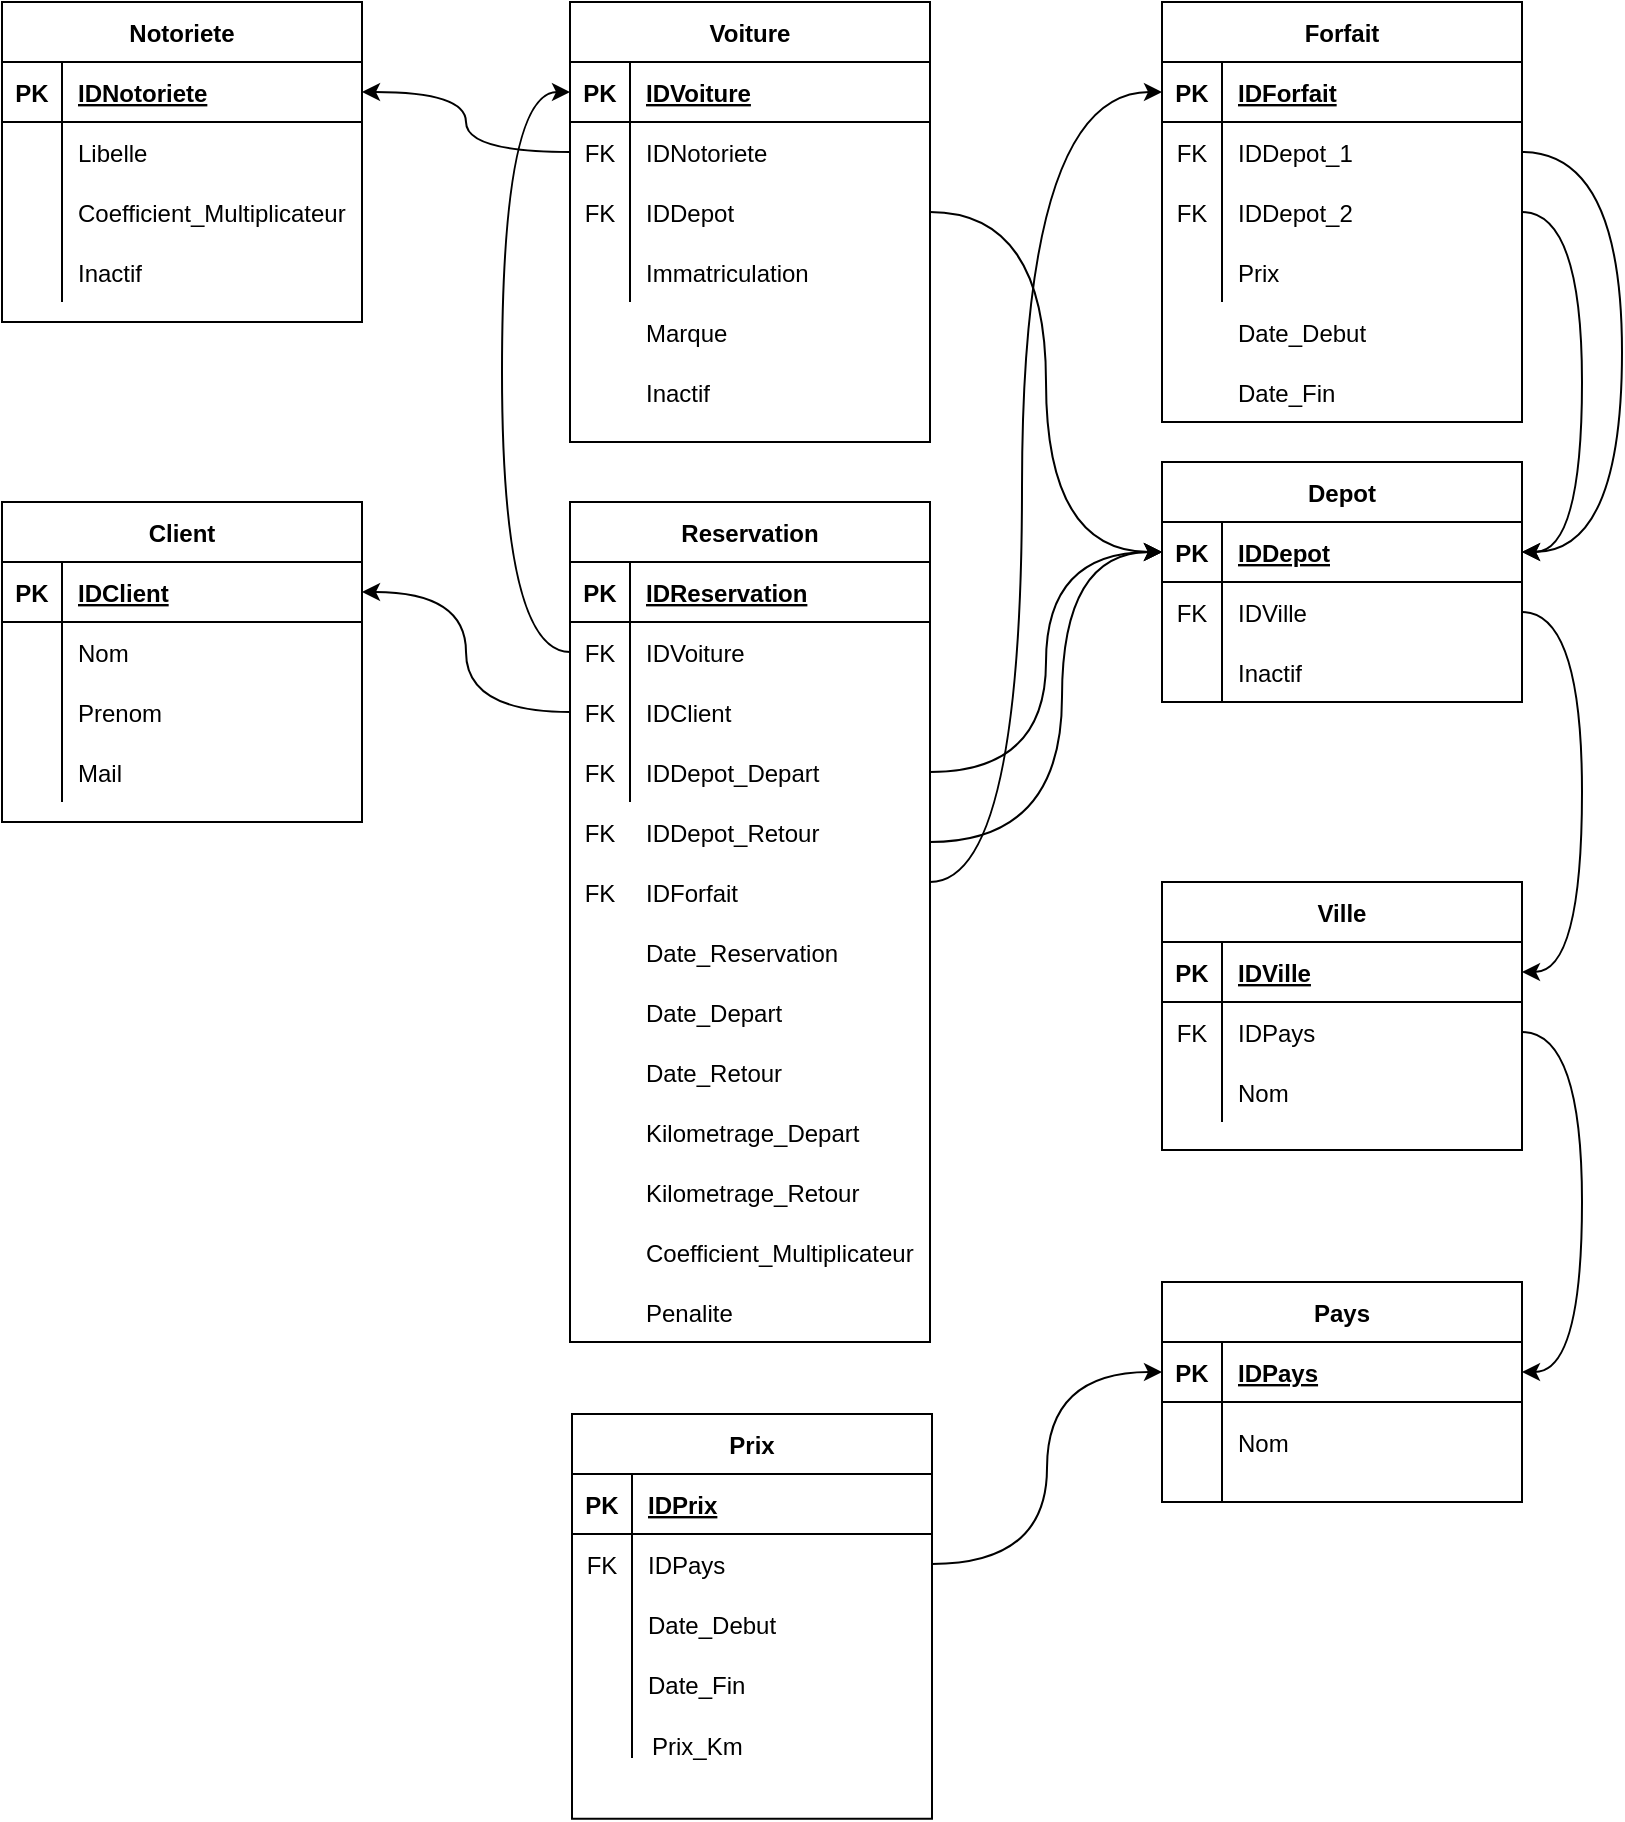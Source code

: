 <mxfile version="14.4.3" type="device"><diagram id="C5RBs43oDa-KdzZeNtuy" name="Page-1"><mxGraphModel dx="954" dy="632" grid="0" gridSize="10" guides="0" tooltips="1" connect="1" arrows="1" fold="1" page="0" pageScale="1" pageWidth="827" pageHeight="1169" math="0" shadow="0"><root><mxCell id="WIyWlLk6GJQsqaUBKTNV-0"/><mxCell id="WIyWlLk6GJQsqaUBKTNV-1" parent="WIyWlLk6GJQsqaUBKTNV-0"/><mxCell id="25j7dW6aB9yD6KSEA7t9-0" value="Coefficient_Multiplicateur" style="shape=partialRectangle;connectable=0;fillColor=none;top=0;left=0;bottom=0;right=0;align=left;spacingLeft=6;overflow=hidden;" parent="WIyWlLk6GJQsqaUBKTNV-1" vertex="1"><mxGeometry x="354" y="690" width="150" height="30" as="geometry"/></mxCell><mxCell id="fyf5GPhrcQFRawaEFToc-0" value="Notoriete" style="shape=table;startSize=30;container=1;collapsible=1;childLayout=tableLayout;fixedRows=1;rowLines=0;fontStyle=1;align=center;resizeLast=1;" parent="WIyWlLk6GJQsqaUBKTNV-1" vertex="1"><mxGeometry x="40" y="80" width="180" height="160" as="geometry"/></mxCell><mxCell id="fyf5GPhrcQFRawaEFToc-1" value="" style="shape=partialRectangle;collapsible=0;dropTarget=0;pointerEvents=0;fillColor=none;top=0;left=0;bottom=1;right=0;points=[[0,0.5],[1,0.5]];portConstraint=eastwest;" parent="fyf5GPhrcQFRawaEFToc-0" vertex="1"><mxGeometry y="30" width="180" height="30" as="geometry"/></mxCell><mxCell id="fyf5GPhrcQFRawaEFToc-2" value="PK" style="shape=partialRectangle;connectable=0;fillColor=none;top=0;left=0;bottom=0;right=0;fontStyle=1;overflow=hidden;" parent="fyf5GPhrcQFRawaEFToc-1" vertex="1"><mxGeometry width="30" height="30" as="geometry"/></mxCell><mxCell id="fyf5GPhrcQFRawaEFToc-3" value="IDNotoriete" style="shape=partialRectangle;connectable=0;fillColor=none;top=0;left=0;bottom=0;right=0;align=left;spacingLeft=6;fontStyle=5;overflow=hidden;" parent="fyf5GPhrcQFRawaEFToc-1" vertex="1"><mxGeometry x="30" width="150" height="30" as="geometry"/></mxCell><mxCell id="fyf5GPhrcQFRawaEFToc-4" value="" style="shape=partialRectangle;collapsible=0;dropTarget=0;pointerEvents=0;fillColor=none;top=0;left=0;bottom=0;right=0;points=[[0,0.5],[1,0.5]];portConstraint=eastwest;" parent="fyf5GPhrcQFRawaEFToc-0" vertex="1"><mxGeometry y="60" width="180" height="30" as="geometry"/></mxCell><mxCell id="fyf5GPhrcQFRawaEFToc-5" value="" style="shape=partialRectangle;connectable=0;fillColor=none;top=0;left=0;bottom=0;right=0;editable=1;overflow=hidden;" parent="fyf5GPhrcQFRawaEFToc-4" vertex="1"><mxGeometry width="30" height="30" as="geometry"/></mxCell><mxCell id="fyf5GPhrcQFRawaEFToc-6" value="Libelle" style="shape=partialRectangle;connectable=0;fillColor=none;top=0;left=0;bottom=0;right=0;align=left;spacingLeft=6;overflow=hidden;" parent="fyf5GPhrcQFRawaEFToc-4" vertex="1"><mxGeometry x="30" width="150" height="30" as="geometry"/></mxCell><mxCell id="fyf5GPhrcQFRawaEFToc-7" value="" style="shape=partialRectangle;collapsible=0;dropTarget=0;pointerEvents=0;fillColor=none;top=0;left=0;bottom=0;right=0;points=[[0,0.5],[1,0.5]];portConstraint=eastwest;" parent="fyf5GPhrcQFRawaEFToc-0" vertex="1"><mxGeometry y="90" width="180" height="30" as="geometry"/></mxCell><mxCell id="fyf5GPhrcQFRawaEFToc-8" value="" style="shape=partialRectangle;connectable=0;fillColor=none;top=0;left=0;bottom=0;right=0;editable=1;overflow=hidden;" parent="fyf5GPhrcQFRawaEFToc-7" vertex="1"><mxGeometry width="30" height="30" as="geometry"/></mxCell><mxCell id="fyf5GPhrcQFRawaEFToc-9" value="Coefficient_Multiplicateur" style="shape=partialRectangle;connectable=0;fillColor=none;top=0;left=0;bottom=0;right=0;align=left;spacingLeft=6;overflow=hidden;" parent="fyf5GPhrcQFRawaEFToc-7" vertex="1"><mxGeometry x="30" width="150" height="30" as="geometry"/></mxCell><mxCell id="fyf5GPhrcQFRawaEFToc-10" value="" style="shape=partialRectangle;collapsible=0;dropTarget=0;pointerEvents=0;fillColor=none;top=0;left=0;bottom=0;right=0;points=[[0,0.5],[1,0.5]];portConstraint=eastwest;" parent="fyf5GPhrcQFRawaEFToc-0" vertex="1"><mxGeometry y="120" width="180" height="30" as="geometry"/></mxCell><mxCell id="fyf5GPhrcQFRawaEFToc-11" value="" style="shape=partialRectangle;connectable=0;fillColor=none;top=0;left=0;bottom=0;right=0;editable=1;overflow=hidden;" parent="fyf5GPhrcQFRawaEFToc-10" vertex="1"><mxGeometry width="30" height="30" as="geometry"/></mxCell><mxCell id="fyf5GPhrcQFRawaEFToc-12" value="Inactif" style="shape=partialRectangle;connectable=0;fillColor=none;top=0;left=0;bottom=0;right=0;align=left;spacingLeft=6;overflow=hidden;" parent="fyf5GPhrcQFRawaEFToc-10" vertex="1"><mxGeometry x="30" width="150" height="30" as="geometry"/></mxCell><mxCell id="fyf5GPhrcQFRawaEFToc-13" value="Voiture" style="shape=table;startSize=30;container=1;collapsible=1;childLayout=tableLayout;fixedRows=1;rowLines=0;fontStyle=1;align=center;resizeLast=1;" parent="WIyWlLk6GJQsqaUBKTNV-1" vertex="1"><mxGeometry x="324" y="80" width="180" height="220" as="geometry"/></mxCell><mxCell id="fyf5GPhrcQFRawaEFToc-14" value="" style="shape=partialRectangle;collapsible=0;dropTarget=0;pointerEvents=0;fillColor=none;top=0;left=0;bottom=1;right=0;points=[[0,0.5],[1,0.5]];portConstraint=eastwest;" parent="fyf5GPhrcQFRawaEFToc-13" vertex="1"><mxGeometry y="30" width="180" height="30" as="geometry"/></mxCell><mxCell id="fyf5GPhrcQFRawaEFToc-15" value="PK" style="shape=partialRectangle;connectable=0;fillColor=none;top=0;left=0;bottom=0;right=0;fontStyle=1;overflow=hidden;" parent="fyf5GPhrcQFRawaEFToc-14" vertex="1"><mxGeometry width="30" height="30" as="geometry"/></mxCell><mxCell id="fyf5GPhrcQFRawaEFToc-16" value="IDVoiture" style="shape=partialRectangle;connectable=0;fillColor=none;top=0;left=0;bottom=0;right=0;align=left;spacingLeft=6;fontStyle=5;overflow=hidden;" parent="fyf5GPhrcQFRawaEFToc-14" vertex="1"><mxGeometry x="30" width="150" height="30" as="geometry"/></mxCell><mxCell id="fyf5GPhrcQFRawaEFToc-17" value="" style="shape=partialRectangle;collapsible=0;dropTarget=0;pointerEvents=0;fillColor=none;top=0;left=0;bottom=0;right=0;points=[[0,0.5],[1,0.5]];portConstraint=eastwest;" parent="fyf5GPhrcQFRawaEFToc-13" vertex="1"><mxGeometry y="60" width="180" height="30" as="geometry"/></mxCell><mxCell id="fyf5GPhrcQFRawaEFToc-18" value="FK" style="shape=partialRectangle;connectable=0;fillColor=none;top=0;left=0;bottom=0;right=0;editable=1;overflow=hidden;" parent="fyf5GPhrcQFRawaEFToc-17" vertex="1"><mxGeometry width="30" height="30" as="geometry"/></mxCell><mxCell id="fyf5GPhrcQFRawaEFToc-19" value="IDNotoriete" style="shape=partialRectangle;connectable=0;fillColor=none;top=0;left=0;bottom=0;right=0;align=left;spacingLeft=6;overflow=hidden;" parent="fyf5GPhrcQFRawaEFToc-17" vertex="1"><mxGeometry x="30" width="150" height="30" as="geometry"/></mxCell><mxCell id="fyf5GPhrcQFRawaEFToc-20" value="" style="shape=partialRectangle;collapsible=0;dropTarget=0;pointerEvents=0;fillColor=none;top=0;left=0;bottom=0;right=0;points=[[0,0.5],[1,0.5]];portConstraint=eastwest;" parent="fyf5GPhrcQFRawaEFToc-13" vertex="1"><mxGeometry y="90" width="180" height="30" as="geometry"/></mxCell><mxCell id="fyf5GPhrcQFRawaEFToc-21" value="FK" style="shape=partialRectangle;connectable=0;fillColor=none;top=0;left=0;bottom=0;right=0;editable=1;overflow=hidden;" parent="fyf5GPhrcQFRawaEFToc-20" vertex="1"><mxGeometry width="30" height="30" as="geometry"/></mxCell><mxCell id="fyf5GPhrcQFRawaEFToc-22" value="IDDepot" style="shape=partialRectangle;connectable=0;fillColor=none;top=0;left=0;bottom=0;right=0;align=left;spacingLeft=6;overflow=hidden;" parent="fyf5GPhrcQFRawaEFToc-20" vertex="1"><mxGeometry x="30" width="150" height="30" as="geometry"/></mxCell><mxCell id="fyf5GPhrcQFRawaEFToc-23" value="" style="shape=partialRectangle;collapsible=0;dropTarget=0;pointerEvents=0;fillColor=none;top=0;left=0;bottom=0;right=0;points=[[0,0.5],[1,0.5]];portConstraint=eastwest;" parent="fyf5GPhrcQFRawaEFToc-13" vertex="1"><mxGeometry y="120" width="180" height="30" as="geometry"/></mxCell><mxCell id="fyf5GPhrcQFRawaEFToc-24" value="" style="shape=partialRectangle;connectable=0;fillColor=none;top=0;left=0;bottom=0;right=0;editable=1;overflow=hidden;" parent="fyf5GPhrcQFRawaEFToc-23" vertex="1"><mxGeometry width="30" height="30" as="geometry"/></mxCell><mxCell id="fyf5GPhrcQFRawaEFToc-25" value="Immatriculation" style="shape=partialRectangle;connectable=0;fillColor=none;top=0;left=0;bottom=0;right=0;align=left;spacingLeft=6;overflow=hidden;" parent="fyf5GPhrcQFRawaEFToc-23" vertex="1"><mxGeometry x="30" width="150" height="30" as="geometry"/></mxCell><mxCell id="fyf5GPhrcQFRawaEFToc-26" style="edgeStyle=orthogonalEdgeStyle;rounded=0;orthogonalLoop=1;jettySize=auto;html=1;exitX=0;exitY=0.5;exitDx=0;exitDy=0;entryX=1;entryY=0.5;entryDx=0;entryDy=0;curved=1;" parent="WIyWlLk6GJQsqaUBKTNV-1" source="fyf5GPhrcQFRawaEFToc-17" target="fyf5GPhrcQFRawaEFToc-1" edge="1"><mxGeometry relative="1" as="geometry"/></mxCell><mxCell id="fyf5GPhrcQFRawaEFToc-27" value="Client" style="shape=table;startSize=30;container=1;collapsible=1;childLayout=tableLayout;fixedRows=1;rowLines=0;fontStyle=1;align=center;resizeLast=1;" parent="WIyWlLk6GJQsqaUBKTNV-1" vertex="1"><mxGeometry x="40" y="330" width="180" height="160" as="geometry"/></mxCell><mxCell id="fyf5GPhrcQFRawaEFToc-28" value="" style="shape=partialRectangle;collapsible=0;dropTarget=0;pointerEvents=0;fillColor=none;top=0;left=0;bottom=1;right=0;points=[[0,0.5],[1,0.5]];portConstraint=eastwest;" parent="fyf5GPhrcQFRawaEFToc-27" vertex="1"><mxGeometry y="30" width="180" height="30" as="geometry"/></mxCell><mxCell id="fyf5GPhrcQFRawaEFToc-29" value="PK" style="shape=partialRectangle;connectable=0;fillColor=none;top=0;left=0;bottom=0;right=0;fontStyle=1;overflow=hidden;" parent="fyf5GPhrcQFRawaEFToc-28" vertex="1"><mxGeometry width="30" height="30" as="geometry"/></mxCell><mxCell id="fyf5GPhrcQFRawaEFToc-30" value="IDClient" style="shape=partialRectangle;connectable=0;fillColor=none;top=0;left=0;bottom=0;right=0;align=left;spacingLeft=6;fontStyle=5;overflow=hidden;" parent="fyf5GPhrcQFRawaEFToc-28" vertex="1"><mxGeometry x="30" width="150" height="30" as="geometry"/></mxCell><mxCell id="fyf5GPhrcQFRawaEFToc-31" value="" style="shape=partialRectangle;collapsible=0;dropTarget=0;pointerEvents=0;fillColor=none;top=0;left=0;bottom=0;right=0;points=[[0,0.5],[1,0.5]];portConstraint=eastwest;" parent="fyf5GPhrcQFRawaEFToc-27" vertex="1"><mxGeometry y="60" width="180" height="30" as="geometry"/></mxCell><mxCell id="fyf5GPhrcQFRawaEFToc-32" value="" style="shape=partialRectangle;connectable=0;fillColor=none;top=0;left=0;bottom=0;right=0;editable=1;overflow=hidden;" parent="fyf5GPhrcQFRawaEFToc-31" vertex="1"><mxGeometry width="30" height="30" as="geometry"/></mxCell><mxCell id="fyf5GPhrcQFRawaEFToc-33" value="Nom" style="shape=partialRectangle;connectable=0;fillColor=none;top=0;left=0;bottom=0;right=0;align=left;spacingLeft=6;overflow=hidden;" parent="fyf5GPhrcQFRawaEFToc-31" vertex="1"><mxGeometry x="30" width="150" height="30" as="geometry"/></mxCell><mxCell id="fyf5GPhrcQFRawaEFToc-34" value="" style="shape=partialRectangle;collapsible=0;dropTarget=0;pointerEvents=0;fillColor=none;top=0;left=0;bottom=0;right=0;points=[[0,0.5],[1,0.5]];portConstraint=eastwest;" parent="fyf5GPhrcQFRawaEFToc-27" vertex="1"><mxGeometry y="90" width="180" height="30" as="geometry"/></mxCell><mxCell id="fyf5GPhrcQFRawaEFToc-35" value="" style="shape=partialRectangle;connectable=0;fillColor=none;top=0;left=0;bottom=0;right=0;editable=1;overflow=hidden;" parent="fyf5GPhrcQFRawaEFToc-34" vertex="1"><mxGeometry width="30" height="30" as="geometry"/></mxCell><mxCell id="fyf5GPhrcQFRawaEFToc-36" value="Prenom" style="shape=partialRectangle;connectable=0;fillColor=none;top=0;left=0;bottom=0;right=0;align=left;spacingLeft=6;overflow=hidden;" parent="fyf5GPhrcQFRawaEFToc-34" vertex="1"><mxGeometry x="30" width="150" height="30" as="geometry"/></mxCell><mxCell id="fyf5GPhrcQFRawaEFToc-37" value="" style="shape=partialRectangle;collapsible=0;dropTarget=0;pointerEvents=0;fillColor=none;top=0;left=0;bottom=0;right=0;points=[[0,0.5],[1,0.5]];portConstraint=eastwest;" parent="fyf5GPhrcQFRawaEFToc-27" vertex="1"><mxGeometry y="120" width="180" height="30" as="geometry"/></mxCell><mxCell id="fyf5GPhrcQFRawaEFToc-38" value="" style="shape=partialRectangle;connectable=0;fillColor=none;top=0;left=0;bottom=0;right=0;editable=1;overflow=hidden;" parent="fyf5GPhrcQFRawaEFToc-37" vertex="1"><mxGeometry width="30" height="30" as="geometry"/></mxCell><mxCell id="fyf5GPhrcQFRawaEFToc-39" value="Mail" style="shape=partialRectangle;connectable=0;fillColor=none;top=0;left=0;bottom=0;right=0;align=left;spacingLeft=6;overflow=hidden;" parent="fyf5GPhrcQFRawaEFToc-37" vertex="1"><mxGeometry x="30" width="150" height="30" as="geometry"/></mxCell><mxCell id="fyf5GPhrcQFRawaEFToc-40" value="Reservation" style="shape=table;startSize=30;container=1;collapsible=1;childLayout=tableLayout;fixedRows=1;rowLines=0;fontStyle=1;align=center;resizeLast=1;" parent="WIyWlLk6GJQsqaUBKTNV-1" vertex="1"><mxGeometry x="324" y="330" width="180" height="420" as="geometry"/></mxCell><mxCell id="fyf5GPhrcQFRawaEFToc-41" value="" style="shape=partialRectangle;collapsible=0;dropTarget=0;pointerEvents=0;fillColor=none;top=0;left=0;bottom=1;right=0;points=[[0,0.5],[1,0.5]];portConstraint=eastwest;" parent="fyf5GPhrcQFRawaEFToc-40" vertex="1"><mxGeometry y="30" width="180" height="30" as="geometry"/></mxCell><mxCell id="fyf5GPhrcQFRawaEFToc-42" value="PK" style="shape=partialRectangle;connectable=0;fillColor=none;top=0;left=0;bottom=0;right=0;fontStyle=1;overflow=hidden;" parent="fyf5GPhrcQFRawaEFToc-41" vertex="1"><mxGeometry width="30" height="30" as="geometry"/></mxCell><mxCell id="fyf5GPhrcQFRawaEFToc-43" value="IDReservation" style="shape=partialRectangle;connectable=0;fillColor=none;top=0;left=0;bottom=0;right=0;align=left;spacingLeft=6;fontStyle=5;overflow=hidden;" parent="fyf5GPhrcQFRawaEFToc-41" vertex="1"><mxGeometry x="30" width="150" height="30" as="geometry"/></mxCell><mxCell id="fyf5GPhrcQFRawaEFToc-44" value="" style="shape=partialRectangle;collapsible=0;dropTarget=0;pointerEvents=0;fillColor=none;top=0;left=0;bottom=0;right=0;points=[[0,0.5],[1,0.5]];portConstraint=eastwest;" parent="fyf5GPhrcQFRawaEFToc-40" vertex="1"><mxGeometry y="60" width="180" height="30" as="geometry"/></mxCell><mxCell id="fyf5GPhrcQFRawaEFToc-45" value="FK" style="shape=partialRectangle;connectable=0;fillColor=none;top=0;left=0;bottom=0;right=0;editable=1;overflow=hidden;" parent="fyf5GPhrcQFRawaEFToc-44" vertex="1"><mxGeometry width="30" height="30" as="geometry"/></mxCell><mxCell id="fyf5GPhrcQFRawaEFToc-46" value="IDVoiture" style="shape=partialRectangle;connectable=0;fillColor=none;top=0;left=0;bottom=0;right=0;align=left;spacingLeft=6;overflow=hidden;" parent="fyf5GPhrcQFRawaEFToc-44" vertex="1"><mxGeometry x="30" width="150" height="30" as="geometry"/></mxCell><mxCell id="fyf5GPhrcQFRawaEFToc-47" value="" style="shape=partialRectangle;collapsible=0;dropTarget=0;pointerEvents=0;fillColor=none;top=0;left=0;bottom=0;right=0;points=[[0,0.5],[1,0.5]];portConstraint=eastwest;" parent="fyf5GPhrcQFRawaEFToc-40" vertex="1"><mxGeometry y="90" width="180" height="30" as="geometry"/></mxCell><mxCell id="fyf5GPhrcQFRawaEFToc-48" value="FK" style="shape=partialRectangle;connectable=0;fillColor=none;top=0;left=0;bottom=0;right=0;editable=1;overflow=hidden;" parent="fyf5GPhrcQFRawaEFToc-47" vertex="1"><mxGeometry width="30" height="30" as="geometry"/></mxCell><mxCell id="fyf5GPhrcQFRawaEFToc-49" value="IDClient" style="shape=partialRectangle;connectable=0;fillColor=none;top=0;left=0;bottom=0;right=0;align=left;spacingLeft=6;overflow=hidden;" parent="fyf5GPhrcQFRawaEFToc-47" vertex="1"><mxGeometry x="30" width="150" height="30" as="geometry"/></mxCell><mxCell id="fyf5GPhrcQFRawaEFToc-50" value="" style="shape=partialRectangle;collapsible=0;dropTarget=0;pointerEvents=0;fillColor=none;top=0;left=0;bottom=0;right=0;points=[[0,0.5],[1,0.5]];portConstraint=eastwest;" parent="fyf5GPhrcQFRawaEFToc-40" vertex="1"><mxGeometry y="120" width="180" height="30" as="geometry"/></mxCell><mxCell id="fyf5GPhrcQFRawaEFToc-51" value="FK" style="shape=partialRectangle;connectable=0;fillColor=none;top=0;left=0;bottom=0;right=0;editable=1;overflow=hidden;" parent="fyf5GPhrcQFRawaEFToc-50" vertex="1"><mxGeometry width="30" height="30" as="geometry"/></mxCell><mxCell id="fyf5GPhrcQFRawaEFToc-52" value="IDDepot_Depart" style="shape=partialRectangle;connectable=0;fillColor=none;top=0;left=0;bottom=0;right=0;align=left;spacingLeft=6;overflow=hidden;" parent="fyf5GPhrcQFRawaEFToc-50" vertex="1"><mxGeometry x="30" width="150" height="30" as="geometry"/></mxCell><mxCell id="fyf5GPhrcQFRawaEFToc-54" value="Depot" style="shape=table;startSize=30;container=1;collapsible=1;childLayout=tableLayout;fixedRows=1;rowLines=0;fontStyle=1;align=center;resizeLast=1;" parent="WIyWlLk6GJQsqaUBKTNV-1" vertex="1"><mxGeometry x="620" y="310" width="180" height="120" as="geometry"/></mxCell><mxCell id="fyf5GPhrcQFRawaEFToc-55" value="" style="shape=partialRectangle;collapsible=0;dropTarget=0;pointerEvents=0;fillColor=none;top=0;left=0;bottom=1;right=0;points=[[0,0.5],[1,0.5]];portConstraint=eastwest;" parent="fyf5GPhrcQFRawaEFToc-54" vertex="1"><mxGeometry y="30" width="180" height="30" as="geometry"/></mxCell><mxCell id="fyf5GPhrcQFRawaEFToc-56" value="PK" style="shape=partialRectangle;connectable=0;fillColor=none;top=0;left=0;bottom=0;right=0;fontStyle=1;overflow=hidden;" parent="fyf5GPhrcQFRawaEFToc-55" vertex="1"><mxGeometry width="30" height="30" as="geometry"/></mxCell><mxCell id="fyf5GPhrcQFRawaEFToc-57" value="IDDepot" style="shape=partialRectangle;connectable=0;fillColor=none;top=0;left=0;bottom=0;right=0;align=left;spacingLeft=6;fontStyle=5;overflow=hidden;" parent="fyf5GPhrcQFRawaEFToc-55" vertex="1"><mxGeometry x="30" width="150" height="30" as="geometry"/></mxCell><mxCell id="fyf5GPhrcQFRawaEFToc-58" value="" style="shape=partialRectangle;collapsible=0;dropTarget=0;pointerEvents=0;fillColor=none;top=0;left=0;bottom=0;right=0;points=[[0,0.5],[1,0.5]];portConstraint=eastwest;" parent="fyf5GPhrcQFRawaEFToc-54" vertex="1"><mxGeometry y="60" width="180" height="30" as="geometry"/></mxCell><mxCell id="fyf5GPhrcQFRawaEFToc-59" value="FK" style="shape=partialRectangle;connectable=0;fillColor=none;top=0;left=0;bottom=0;right=0;editable=1;overflow=hidden;" parent="fyf5GPhrcQFRawaEFToc-58" vertex="1"><mxGeometry width="30" height="30" as="geometry"/></mxCell><mxCell id="fyf5GPhrcQFRawaEFToc-60" value="IDVille" style="shape=partialRectangle;connectable=0;fillColor=none;top=0;left=0;bottom=0;right=0;align=left;spacingLeft=6;overflow=hidden;" parent="fyf5GPhrcQFRawaEFToc-58" vertex="1"><mxGeometry x="30" width="150" height="30" as="geometry"/></mxCell><mxCell id="fyf5GPhrcQFRawaEFToc-61" value="" style="shape=partialRectangle;collapsible=0;dropTarget=0;pointerEvents=0;fillColor=none;top=0;left=0;bottom=0;right=0;points=[[0,0.5],[1,0.5]];portConstraint=eastwest;" parent="fyf5GPhrcQFRawaEFToc-54" vertex="1"><mxGeometry y="90" width="180" height="30" as="geometry"/></mxCell><mxCell id="fyf5GPhrcQFRawaEFToc-62" value="" style="shape=partialRectangle;connectable=0;fillColor=none;top=0;left=0;bottom=0;right=0;editable=1;overflow=hidden;" parent="fyf5GPhrcQFRawaEFToc-61" vertex="1"><mxGeometry width="30" height="30" as="geometry"/></mxCell><mxCell id="fyf5GPhrcQFRawaEFToc-63" value="Inactif" style="shape=partialRectangle;connectable=0;fillColor=none;top=0;left=0;bottom=0;right=0;align=left;spacingLeft=6;overflow=hidden;" parent="fyf5GPhrcQFRawaEFToc-61" vertex="1"><mxGeometry x="30" width="150" height="30" as="geometry"/></mxCell><mxCell id="fyf5GPhrcQFRawaEFToc-68" style="edgeStyle=orthogonalEdgeStyle;curved=1;rounded=0;orthogonalLoop=1;jettySize=auto;html=1;exitX=0;exitY=0.5;exitDx=0;exitDy=0;entryX=1;entryY=0.5;entryDx=0;entryDy=0;" parent="WIyWlLk6GJQsqaUBKTNV-1" source="fyf5GPhrcQFRawaEFToc-47" target="fyf5GPhrcQFRawaEFToc-28" edge="1"><mxGeometry relative="1" as="geometry"/></mxCell><mxCell id="fyf5GPhrcQFRawaEFToc-69" value="IDDepot_Retour" style="shape=partialRectangle;connectable=0;fillColor=none;top=0;left=0;bottom=0;right=0;align=left;spacingLeft=6;overflow=hidden;" parent="WIyWlLk6GJQsqaUBKTNV-1" vertex="1"><mxGeometry x="354" y="480" width="150" height="30" as="geometry"/></mxCell><mxCell id="fyf5GPhrcQFRawaEFToc-70" value="IDForfait" style="shape=partialRectangle;connectable=0;top=0;left=0;bottom=0;right=0;align=left;spacingLeft=6;overflow=hidden;fillColor=none;" parent="WIyWlLk6GJQsqaUBKTNV-1" vertex="1"><mxGeometry x="354" y="510" width="150" height="30" as="geometry"/></mxCell><mxCell id="fyf5GPhrcQFRawaEFToc-71" value="Date_Reservation" style="shape=partialRectangle;connectable=0;fillColor=none;top=0;left=0;bottom=0;right=0;align=left;spacingLeft=6;overflow=hidden;" parent="WIyWlLk6GJQsqaUBKTNV-1" vertex="1"><mxGeometry x="354" y="540" width="150" height="30" as="geometry"/></mxCell><mxCell id="fyf5GPhrcQFRawaEFToc-72" value="FK" style="shape=partialRectangle;connectable=0;fillColor=none;top=0;left=0;bottom=0;right=0;editable=1;overflow=hidden;" parent="WIyWlLk6GJQsqaUBKTNV-1" vertex="1"><mxGeometry x="324" y="480" width="30" height="30" as="geometry"/></mxCell><mxCell id="fyf5GPhrcQFRawaEFToc-73" value="Ville" style="shape=table;startSize=30;container=1;collapsible=1;childLayout=tableLayout;fixedRows=1;rowLines=0;fontStyle=1;align=center;resizeLast=1;" parent="WIyWlLk6GJQsqaUBKTNV-1" vertex="1"><mxGeometry x="620" y="520" width="180" height="134" as="geometry"/></mxCell><mxCell id="fyf5GPhrcQFRawaEFToc-74" value="" style="shape=partialRectangle;collapsible=0;dropTarget=0;pointerEvents=0;fillColor=none;top=0;left=0;bottom=1;right=0;points=[[0,0.5],[1,0.5]];portConstraint=eastwest;" parent="fyf5GPhrcQFRawaEFToc-73" vertex="1"><mxGeometry y="30" width="180" height="30" as="geometry"/></mxCell><mxCell id="fyf5GPhrcQFRawaEFToc-75" value="PK" style="shape=partialRectangle;connectable=0;fillColor=none;top=0;left=0;bottom=0;right=0;fontStyle=1;overflow=hidden;" parent="fyf5GPhrcQFRawaEFToc-74" vertex="1"><mxGeometry width="30" height="30" as="geometry"/></mxCell><mxCell id="fyf5GPhrcQFRawaEFToc-76" value="IDVille" style="shape=partialRectangle;connectable=0;fillColor=none;top=0;left=0;bottom=0;right=0;align=left;spacingLeft=6;fontStyle=5;overflow=hidden;" parent="fyf5GPhrcQFRawaEFToc-74" vertex="1"><mxGeometry x="30" width="150" height="30" as="geometry"/></mxCell><mxCell id="fyf5GPhrcQFRawaEFToc-77" value="" style="shape=partialRectangle;collapsible=0;dropTarget=0;pointerEvents=0;fillColor=none;top=0;left=0;bottom=0;right=0;points=[[0,0.5],[1,0.5]];portConstraint=eastwest;" parent="fyf5GPhrcQFRawaEFToc-73" vertex="1"><mxGeometry y="60" width="180" height="30" as="geometry"/></mxCell><mxCell id="fyf5GPhrcQFRawaEFToc-78" value="FK" style="shape=partialRectangle;connectable=0;fillColor=none;top=0;left=0;bottom=0;right=0;editable=1;overflow=hidden;" parent="fyf5GPhrcQFRawaEFToc-77" vertex="1"><mxGeometry width="30" height="30" as="geometry"/></mxCell><mxCell id="fyf5GPhrcQFRawaEFToc-79" value="IDPays" style="shape=partialRectangle;connectable=0;fillColor=none;top=0;left=0;bottom=0;right=0;align=left;spacingLeft=6;overflow=hidden;" parent="fyf5GPhrcQFRawaEFToc-77" vertex="1"><mxGeometry x="30" width="150" height="30" as="geometry"/></mxCell><mxCell id="fyf5GPhrcQFRawaEFToc-80" value="" style="shape=partialRectangle;collapsible=0;dropTarget=0;pointerEvents=0;fillColor=none;top=0;left=0;bottom=0;right=0;points=[[0,0.5],[1,0.5]];portConstraint=eastwest;" parent="fyf5GPhrcQFRawaEFToc-73" vertex="1"><mxGeometry y="90" width="180" height="30" as="geometry"/></mxCell><mxCell id="fyf5GPhrcQFRawaEFToc-81" value="" style="shape=partialRectangle;connectable=0;fillColor=none;top=0;left=0;bottom=0;right=0;editable=1;overflow=hidden;" parent="fyf5GPhrcQFRawaEFToc-80" vertex="1"><mxGeometry width="30" height="30" as="geometry"/></mxCell><mxCell id="fyf5GPhrcQFRawaEFToc-82" value="" style="shape=partialRectangle;connectable=0;fillColor=none;top=0;left=0;bottom=0;right=0;align=left;spacingLeft=6;overflow=hidden;" parent="fyf5GPhrcQFRawaEFToc-80" vertex="1"><mxGeometry x="30" width="150" height="30" as="geometry"/></mxCell><mxCell id="fyf5GPhrcQFRawaEFToc-87" value="Pays" style="shape=table;startSize=30;container=1;collapsible=1;childLayout=tableLayout;fixedRows=1;rowLines=0;fontStyle=1;align=center;resizeLast=1;" parent="WIyWlLk6GJQsqaUBKTNV-1" vertex="1"><mxGeometry x="620" y="720" width="180" height="110" as="geometry"/></mxCell><mxCell id="fyf5GPhrcQFRawaEFToc-88" value="" style="shape=partialRectangle;collapsible=0;dropTarget=0;pointerEvents=0;fillColor=none;top=0;left=0;bottom=1;right=0;points=[[0,0.5],[1,0.5]];portConstraint=eastwest;" parent="fyf5GPhrcQFRawaEFToc-87" vertex="1"><mxGeometry y="30" width="180" height="30" as="geometry"/></mxCell><mxCell id="fyf5GPhrcQFRawaEFToc-89" value="PK" style="shape=partialRectangle;connectable=0;fillColor=none;top=0;left=0;bottom=0;right=0;fontStyle=1;overflow=hidden;" parent="fyf5GPhrcQFRawaEFToc-88" vertex="1"><mxGeometry width="30" height="30" as="geometry"/></mxCell><mxCell id="fyf5GPhrcQFRawaEFToc-90" value="IDPays" style="shape=partialRectangle;connectable=0;fillColor=none;top=0;left=0;bottom=0;right=0;align=left;spacingLeft=6;fontStyle=5;overflow=hidden;" parent="fyf5GPhrcQFRawaEFToc-88" vertex="1"><mxGeometry x="30" width="150" height="30" as="geometry"/></mxCell><mxCell id="fyf5GPhrcQFRawaEFToc-91" value="" style="shape=partialRectangle;collapsible=0;dropTarget=0;pointerEvents=0;fillColor=none;top=0;left=0;bottom=0;right=0;points=[[0,0.5],[1,0.5]];portConstraint=eastwest;" parent="fyf5GPhrcQFRawaEFToc-87" vertex="1"><mxGeometry y="60" width="180" height="30" as="geometry"/></mxCell><mxCell id="fyf5GPhrcQFRawaEFToc-92" value="" style="shape=partialRectangle;connectable=0;fillColor=none;top=0;left=0;bottom=0;right=0;editable=1;overflow=hidden;" parent="fyf5GPhrcQFRawaEFToc-91" vertex="1"><mxGeometry width="30" height="30" as="geometry"/></mxCell><mxCell id="fyf5GPhrcQFRawaEFToc-93" value="" style="shape=partialRectangle;connectable=0;fillColor=none;top=0;left=0;bottom=0;right=0;align=left;spacingLeft=6;overflow=hidden;" parent="fyf5GPhrcQFRawaEFToc-91" vertex="1"><mxGeometry x="30" width="150" height="30" as="geometry"/></mxCell><mxCell id="fyf5GPhrcQFRawaEFToc-94" value="" style="shape=partialRectangle;collapsible=0;dropTarget=0;pointerEvents=0;fillColor=none;top=0;left=0;bottom=0;right=0;points=[[0,0.5],[1,0.5]];portConstraint=eastwest;" parent="fyf5GPhrcQFRawaEFToc-87" vertex="1"><mxGeometry y="90" width="180" height="20" as="geometry"/></mxCell><mxCell id="fyf5GPhrcQFRawaEFToc-95" value="" style="shape=partialRectangle;connectable=0;fillColor=none;top=0;left=0;bottom=0;right=0;editable=1;overflow=hidden;" parent="fyf5GPhrcQFRawaEFToc-94" vertex="1"><mxGeometry width="30" height="20" as="geometry"/></mxCell><mxCell id="fyf5GPhrcQFRawaEFToc-96" value="" style="shape=partialRectangle;connectable=0;fillColor=none;top=0;left=0;bottom=0;right=0;align=left;spacingLeft=6;overflow=hidden;" parent="fyf5GPhrcQFRawaEFToc-94" vertex="1"><mxGeometry x="30" width="150" height="20" as="geometry"/></mxCell><mxCell id="fyf5GPhrcQFRawaEFToc-102" value="Prix" style="shape=table;startSize=30;container=1;collapsible=1;childLayout=tableLayout;fixedRows=1;rowLines=0;fontStyle=1;align=center;resizeLast=1;" parent="WIyWlLk6GJQsqaUBKTNV-1" vertex="1"><mxGeometry x="325" y="786" width="180" height="202.35" as="geometry"/></mxCell><mxCell id="fyf5GPhrcQFRawaEFToc-103" value="" style="shape=partialRectangle;collapsible=0;dropTarget=0;pointerEvents=0;fillColor=none;top=0;left=0;bottom=1;right=0;points=[[0,0.5],[1,0.5]];portConstraint=eastwest;" parent="fyf5GPhrcQFRawaEFToc-102" vertex="1"><mxGeometry y="30" width="180" height="30" as="geometry"/></mxCell><mxCell id="fyf5GPhrcQFRawaEFToc-104" value="PK" style="shape=partialRectangle;connectable=0;fillColor=none;top=0;left=0;bottom=0;right=0;fontStyle=1;overflow=hidden;" parent="fyf5GPhrcQFRawaEFToc-103" vertex="1"><mxGeometry width="30" height="30" as="geometry"/></mxCell><mxCell id="fyf5GPhrcQFRawaEFToc-105" value="IDPrix" style="shape=partialRectangle;connectable=0;fillColor=none;top=0;left=0;bottom=0;right=0;align=left;spacingLeft=6;fontStyle=5;overflow=hidden;" parent="fyf5GPhrcQFRawaEFToc-103" vertex="1"><mxGeometry x="30" width="150" height="30" as="geometry"/></mxCell><mxCell id="jQTxAA70q7NtZ8pywecs-0" value="" style="shape=partialRectangle;collapsible=0;dropTarget=0;pointerEvents=0;fillColor=none;top=0;left=0;bottom=0;right=0;points=[[0,0.5],[1,0.5]];portConstraint=eastwest;" parent="fyf5GPhrcQFRawaEFToc-102" vertex="1"><mxGeometry y="60" width="180" height="30" as="geometry"/></mxCell><mxCell id="jQTxAA70q7NtZ8pywecs-1" value="FK" style="shape=partialRectangle;connectable=0;fillColor=none;top=0;left=0;bottom=0;right=0;editable=1;overflow=hidden;" parent="jQTxAA70q7NtZ8pywecs-0" vertex="1"><mxGeometry width="30" height="30" as="geometry"/></mxCell><mxCell id="jQTxAA70q7NtZ8pywecs-2" value="IDPays" style="shape=partialRectangle;connectable=0;fillColor=none;top=0;left=0;bottom=0;right=0;align=left;spacingLeft=6;overflow=hidden;" parent="jQTxAA70q7NtZ8pywecs-0" vertex="1"><mxGeometry x="30" width="150" height="30" as="geometry"/></mxCell><mxCell id="fyf5GPhrcQFRawaEFToc-109" value="" style="shape=partialRectangle;collapsible=0;dropTarget=0;pointerEvents=0;fillColor=none;top=0;left=0;bottom=0;right=0;points=[[0,0.5],[1,0.5]];portConstraint=eastwest;" parent="fyf5GPhrcQFRawaEFToc-102" vertex="1"><mxGeometry y="90" width="180" height="30" as="geometry"/></mxCell><mxCell id="fyf5GPhrcQFRawaEFToc-110" value="" style="shape=partialRectangle;connectable=0;fillColor=none;top=0;left=0;bottom=0;right=0;editable=1;overflow=hidden;" parent="fyf5GPhrcQFRawaEFToc-109" vertex="1"><mxGeometry width="30" height="30" as="geometry"/></mxCell><mxCell id="fyf5GPhrcQFRawaEFToc-111" value="Date_Debut" style="shape=partialRectangle;connectable=0;fillColor=none;top=0;left=0;bottom=0;right=0;align=left;spacingLeft=6;overflow=hidden;" parent="fyf5GPhrcQFRawaEFToc-109" vertex="1"><mxGeometry x="30" width="150" height="30" as="geometry"/></mxCell><mxCell id="fyf5GPhrcQFRawaEFToc-112" value="" style="shape=partialRectangle;collapsible=0;dropTarget=0;pointerEvents=0;fillColor=none;top=0;left=0;bottom=0;right=0;points=[[0,0.5],[1,0.5]];portConstraint=eastwest;" parent="fyf5GPhrcQFRawaEFToc-102" vertex="1"><mxGeometry y="120" width="180" height="30" as="geometry"/></mxCell><mxCell id="fyf5GPhrcQFRawaEFToc-113" value="" style="shape=partialRectangle;connectable=0;fillColor=none;top=0;left=0;bottom=0;right=0;editable=1;overflow=hidden;" parent="fyf5GPhrcQFRawaEFToc-112" vertex="1"><mxGeometry width="30" height="30" as="geometry"/></mxCell><mxCell id="fyf5GPhrcQFRawaEFToc-114" value="Date_Fin" style="shape=partialRectangle;connectable=0;fillColor=none;top=0;left=0;bottom=0;right=0;align=left;spacingLeft=6;overflow=hidden;" parent="fyf5GPhrcQFRawaEFToc-112" vertex="1"><mxGeometry x="30" width="150" height="30" as="geometry"/></mxCell><mxCell id="fyf5GPhrcQFRawaEFToc-106" value="" style="shape=partialRectangle;collapsible=0;dropTarget=0;pointerEvents=0;fillColor=none;top=0;left=0;bottom=0;right=0;points=[[0,0.5],[1,0.5]];portConstraint=eastwest;" parent="fyf5GPhrcQFRawaEFToc-102" vertex="1"><mxGeometry y="150" width="180" height="22" as="geometry"/></mxCell><mxCell id="fyf5GPhrcQFRawaEFToc-107" value="" style="shape=partialRectangle;connectable=0;fillColor=none;top=0;left=0;bottom=0;right=0;editable=1;overflow=hidden;" parent="fyf5GPhrcQFRawaEFToc-106" vertex="1"><mxGeometry width="30" height="22" as="geometry"/></mxCell><mxCell id="fyf5GPhrcQFRawaEFToc-108" value="" style="shape=partialRectangle;connectable=0;fillColor=none;top=0;left=0;bottom=0;right=0;align=left;spacingLeft=6;overflow=hidden;" parent="fyf5GPhrcQFRawaEFToc-106" vertex="1"><mxGeometry x="30" width="150" height="22" as="geometry"/></mxCell><mxCell id="MDf5bln4dpipnlR3nsqN-0" value="Marque" style="shape=partialRectangle;connectable=0;fillColor=none;top=0;left=0;bottom=0;right=0;align=left;spacingLeft=6;overflow=hidden;" parent="WIyWlLk6GJQsqaUBKTNV-1" vertex="1"><mxGeometry x="354" y="230" width="150" height="30" as="geometry"/></mxCell><mxCell id="MDf5bln4dpipnlR3nsqN-2" value="Prix_Km" style="shape=partialRectangle;connectable=0;fillColor=none;top=0;left=0;bottom=0;right=0;align=left;spacingLeft=6;overflow=hidden;" parent="WIyWlLk6GJQsqaUBKTNV-1" vertex="1"><mxGeometry x="357" y="939" width="150" height="25" as="geometry"/></mxCell><mxCell id="MDf5bln4dpipnlR3nsqN-3" style="edgeStyle=orthogonalEdgeStyle;curved=1;rounded=0;orthogonalLoop=1;jettySize=auto;html=1;exitX=1;exitY=0.5;exitDx=0;exitDy=0;entryX=0;entryY=0.5;entryDx=0;entryDy=0;" parent="WIyWlLk6GJQsqaUBKTNV-1" source="fyf5GPhrcQFRawaEFToc-20" target="fyf5GPhrcQFRawaEFToc-55" edge="1"><mxGeometry relative="1" as="geometry"/></mxCell><mxCell id="MDf5bln4dpipnlR3nsqN-4" value="Forfait" style="shape=table;startSize=30;container=1;collapsible=1;childLayout=tableLayout;fixedRows=1;rowLines=0;fontStyle=1;align=center;resizeLast=1;" parent="WIyWlLk6GJQsqaUBKTNV-1" vertex="1"><mxGeometry x="620" y="80" width="180" height="210" as="geometry"/></mxCell><mxCell id="MDf5bln4dpipnlR3nsqN-5" value="" style="shape=partialRectangle;collapsible=0;dropTarget=0;pointerEvents=0;fillColor=none;top=0;left=0;bottom=1;right=0;points=[[0,0.5],[1,0.5]];portConstraint=eastwest;" parent="MDf5bln4dpipnlR3nsqN-4" vertex="1"><mxGeometry y="30" width="180" height="30" as="geometry"/></mxCell><mxCell id="MDf5bln4dpipnlR3nsqN-6" value="PK" style="shape=partialRectangle;connectable=0;fillColor=none;top=0;left=0;bottom=0;right=0;fontStyle=1;overflow=hidden;" parent="MDf5bln4dpipnlR3nsqN-5" vertex="1"><mxGeometry width="30" height="30" as="geometry"/></mxCell><mxCell id="MDf5bln4dpipnlR3nsqN-7" value="IDForfait" style="shape=partialRectangle;connectable=0;fillColor=none;top=0;left=0;bottom=0;right=0;align=left;spacingLeft=6;fontStyle=5;overflow=hidden;" parent="MDf5bln4dpipnlR3nsqN-5" vertex="1"><mxGeometry x="30" width="150" height="30" as="geometry"/></mxCell><mxCell id="MDf5bln4dpipnlR3nsqN-8" value="" style="shape=partialRectangle;collapsible=0;dropTarget=0;pointerEvents=0;fillColor=none;top=0;left=0;bottom=0;right=0;points=[[0,0.5],[1,0.5]];portConstraint=eastwest;" parent="MDf5bln4dpipnlR3nsqN-4" vertex="1"><mxGeometry y="60" width="180" height="30" as="geometry"/></mxCell><mxCell id="MDf5bln4dpipnlR3nsqN-9" value="FK" style="shape=partialRectangle;connectable=0;fillColor=none;top=0;left=0;bottom=0;right=0;editable=1;overflow=hidden;" parent="MDf5bln4dpipnlR3nsqN-8" vertex="1"><mxGeometry width="30" height="30" as="geometry"/></mxCell><mxCell id="MDf5bln4dpipnlR3nsqN-10" value="IDDepot_1" style="shape=partialRectangle;connectable=0;fillColor=none;top=0;left=0;bottom=0;right=0;align=left;spacingLeft=6;overflow=hidden;" parent="MDf5bln4dpipnlR3nsqN-8" vertex="1"><mxGeometry x="30" width="150" height="30" as="geometry"/></mxCell><mxCell id="MDf5bln4dpipnlR3nsqN-11" value="" style="shape=partialRectangle;collapsible=0;dropTarget=0;pointerEvents=0;fillColor=none;top=0;left=0;bottom=0;right=0;points=[[0,0.5],[1,0.5]];portConstraint=eastwest;" parent="MDf5bln4dpipnlR3nsqN-4" vertex="1"><mxGeometry y="90" width="180" height="30" as="geometry"/></mxCell><mxCell id="MDf5bln4dpipnlR3nsqN-12" value="FK" style="shape=partialRectangle;connectable=0;fillColor=none;top=0;left=0;bottom=0;right=0;editable=1;overflow=hidden;" parent="MDf5bln4dpipnlR3nsqN-11" vertex="1"><mxGeometry width="30" height="30" as="geometry"/></mxCell><mxCell id="MDf5bln4dpipnlR3nsqN-13" value="IDDepot_2" style="shape=partialRectangle;connectable=0;fillColor=none;top=0;left=0;bottom=0;right=0;align=left;spacingLeft=6;overflow=hidden;" parent="MDf5bln4dpipnlR3nsqN-11" vertex="1"><mxGeometry x="30" width="150" height="30" as="geometry"/></mxCell><mxCell id="MDf5bln4dpipnlR3nsqN-14" value="" style="shape=partialRectangle;collapsible=0;dropTarget=0;pointerEvents=0;fillColor=none;top=0;left=0;bottom=0;right=0;points=[[0,0.5],[1,0.5]];portConstraint=eastwest;" parent="MDf5bln4dpipnlR3nsqN-4" vertex="1"><mxGeometry y="120" width="180" height="30" as="geometry"/></mxCell><mxCell id="MDf5bln4dpipnlR3nsqN-15" value="" style="shape=partialRectangle;connectable=0;fillColor=none;top=0;left=0;bottom=0;right=0;editable=1;overflow=hidden;" parent="MDf5bln4dpipnlR3nsqN-14" vertex="1"><mxGeometry width="30" height="30" as="geometry"/></mxCell><mxCell id="MDf5bln4dpipnlR3nsqN-16" value="Prix" style="shape=partialRectangle;connectable=0;fillColor=none;top=0;left=0;bottom=0;right=0;align=left;spacingLeft=6;overflow=hidden;" parent="MDf5bln4dpipnlR3nsqN-14" vertex="1"><mxGeometry x="30" width="150" height="30" as="geometry"/></mxCell><mxCell id="MDf5bln4dpipnlR3nsqN-17" value="FK" style="shape=partialRectangle;connectable=0;top=0;left=0;bottom=0;right=0;editable=1;overflow=hidden;strokeColor=#b85450;fillColor=none;" parent="WIyWlLk6GJQsqaUBKTNV-1" vertex="1"><mxGeometry x="324" y="510" width="30" height="30" as="geometry"/></mxCell><mxCell id="MDf5bln4dpipnlR3nsqN-19" style="edgeStyle=orthogonalEdgeStyle;curved=1;rounded=0;orthogonalLoop=1;jettySize=auto;html=1;exitX=1;exitY=0.5;exitDx=0;exitDy=0;entryX=1;entryY=0.5;entryDx=0;entryDy=0;" parent="WIyWlLk6GJQsqaUBKTNV-1" source="MDf5bln4dpipnlR3nsqN-8" target="fyf5GPhrcQFRawaEFToc-55" edge="1"><mxGeometry relative="1" as="geometry"><Array as="points"><mxPoint x="850" y="155"/><mxPoint x="850" y="355"/></Array></mxGeometry></mxCell><mxCell id="MDf5bln4dpipnlR3nsqN-20" style="edgeStyle=orthogonalEdgeStyle;curved=1;rounded=0;orthogonalLoop=1;jettySize=auto;html=1;exitX=1;exitY=0.5;exitDx=0;exitDy=0;entryX=1;entryY=0.5;entryDx=0;entryDy=0;" parent="WIyWlLk6GJQsqaUBKTNV-1" source="MDf5bln4dpipnlR3nsqN-11" target="fyf5GPhrcQFRawaEFToc-55" edge="1"><mxGeometry relative="1" as="geometry"><Array as="points"><mxPoint x="830" y="185"/><mxPoint x="830" y="355"/></Array></mxGeometry></mxCell><mxCell id="MDf5bln4dpipnlR3nsqN-21" style="edgeStyle=orthogonalEdgeStyle;curved=1;rounded=0;orthogonalLoop=1;jettySize=auto;html=1;exitX=1;exitY=0.5;exitDx=0;exitDy=0;entryX=1;entryY=0.5;entryDx=0;entryDy=0;" parent="WIyWlLk6GJQsqaUBKTNV-1" source="fyf5GPhrcQFRawaEFToc-58" target="fyf5GPhrcQFRawaEFToc-74" edge="1"><mxGeometry relative="1" as="geometry"><Array as="points"><mxPoint x="830" y="385"/><mxPoint x="830" y="565"/></Array></mxGeometry></mxCell><mxCell id="MDf5bln4dpipnlR3nsqN-36" style="edgeStyle=orthogonalEdgeStyle;curved=1;rounded=0;orthogonalLoop=1;jettySize=auto;html=1;exitX=1;exitY=0.5;exitDx=0;exitDy=0;entryX=0;entryY=0.5;entryDx=0;entryDy=0;" parent="WIyWlLk6GJQsqaUBKTNV-1" source="fyf5GPhrcQFRawaEFToc-50" target="fyf5GPhrcQFRawaEFToc-55" edge="1"><mxGeometry relative="1" as="geometry"/></mxCell><mxCell id="MDf5bln4dpipnlR3nsqN-37" style="edgeStyle=orthogonalEdgeStyle;curved=1;rounded=0;orthogonalLoop=1;jettySize=auto;html=1;entryX=0;entryY=0.5;entryDx=0;entryDy=0;" parent="WIyWlLk6GJQsqaUBKTNV-1" target="fyf5GPhrcQFRawaEFToc-55" edge="1"><mxGeometry relative="1" as="geometry"><mxPoint x="504" y="500" as="sourcePoint"/><Array as="points"><mxPoint x="570" y="500"/><mxPoint x="570" y="355"/></Array></mxGeometry></mxCell><mxCell id="MDf5bln4dpipnlR3nsqN-38" style="edgeStyle=orthogonalEdgeStyle;curved=1;rounded=0;orthogonalLoop=1;jettySize=auto;html=1;exitX=0;exitY=0.5;exitDx=0;exitDy=0;entryX=0;entryY=0.5;entryDx=0;entryDy=0;" parent="WIyWlLk6GJQsqaUBKTNV-1" source="fyf5GPhrcQFRawaEFToc-44" target="fyf5GPhrcQFRawaEFToc-14" edge="1"><mxGeometry relative="1" as="geometry"><Array as="points"><mxPoint x="290" y="405"/><mxPoint x="290" y="125"/></Array></mxGeometry></mxCell><mxCell id="MDf5bln4dpipnlR3nsqN-40" style="edgeStyle=orthogonalEdgeStyle;curved=1;rounded=0;orthogonalLoop=1;jettySize=auto;html=1;entryX=0;entryY=0.5;entryDx=0;entryDy=0;fillColor=#f8cecc;" parent="WIyWlLk6GJQsqaUBKTNV-1" target="MDf5bln4dpipnlR3nsqN-5" edge="1"><mxGeometry relative="1" as="geometry"><mxPoint x="504" y="520" as="sourcePoint"/><Array as="points"><mxPoint x="550" y="520"/><mxPoint x="550" y="125"/></Array></mxGeometry></mxCell><mxCell id="nXM4ick5oqmbjcPytimL-0" value="Date_Debut" style="shape=partialRectangle;connectable=0;fillColor=none;top=0;left=0;bottom=0;right=0;align=left;spacingLeft=6;overflow=hidden;" parent="WIyWlLk6GJQsqaUBKTNV-1" vertex="1"><mxGeometry x="650" y="230" width="150" height="30" as="geometry"/></mxCell><mxCell id="nXM4ick5oqmbjcPytimL-1" value="Date_Fin" style="shape=partialRectangle;connectable=0;fillColor=none;top=0;left=0;bottom=0;right=0;align=left;spacingLeft=6;overflow=hidden;" parent="WIyWlLk6GJQsqaUBKTNV-1" vertex="1"><mxGeometry x="650" y="260" width="150" height="30" as="geometry"/></mxCell><mxCell id="J4oey2hJXEYuA-RCEwas-0" value="Date_Depart" style="shape=partialRectangle;connectable=0;fillColor=none;top=0;left=0;bottom=0;right=0;align=left;spacingLeft=6;overflow=hidden;" parent="WIyWlLk6GJQsqaUBKTNV-1" vertex="1"><mxGeometry x="354" y="570" width="150" height="30" as="geometry"/></mxCell><mxCell id="J4oey2hJXEYuA-RCEwas-1" value="Date_Retour" style="shape=partialRectangle;connectable=0;fillColor=none;top=0;left=0;bottom=0;right=0;align=left;spacingLeft=6;overflow=hidden;" parent="WIyWlLk6GJQsqaUBKTNV-1" vertex="1"><mxGeometry x="354" y="600" width="150" height="30" as="geometry"/></mxCell><mxCell id="J4oey2hJXEYuA-RCEwas-2" value="Nom" style="shape=partialRectangle;connectable=0;fillColor=none;top=0;left=0;bottom=0;right=0;align=left;spacingLeft=6;overflow=hidden;" parent="WIyWlLk6GJQsqaUBKTNV-1" vertex="1"><mxGeometry x="650" y="610" width="150" height="30" as="geometry"/></mxCell><mxCell id="J4oey2hJXEYuA-RCEwas-3" value="Nom" style="shape=partialRectangle;connectable=0;fillColor=none;top=0;left=0;bottom=0;right=0;align=left;spacingLeft=6;overflow=hidden;" parent="WIyWlLk6GJQsqaUBKTNV-1" vertex="1"><mxGeometry x="650" y="785" width="150" height="30" as="geometry"/></mxCell><mxCell id="ARaJqRYIy3Kv3fkxciNj-0" value="Inactif" style="shape=partialRectangle;connectable=0;fillColor=none;top=0;left=0;bottom=0;right=0;align=left;spacingLeft=6;overflow=hidden;" parent="WIyWlLk6GJQsqaUBKTNV-1" vertex="1"><mxGeometry x="354" y="260" width="150" height="30" as="geometry"/></mxCell><mxCell id="ZMtNKcsohUYgIaJM7ym4-0" value="Kilometrage_Depart" style="shape=partialRectangle;connectable=0;fillColor=none;top=0;left=0;bottom=0;right=0;align=left;spacingLeft=6;overflow=hidden;" parent="WIyWlLk6GJQsqaUBKTNV-1" vertex="1"><mxGeometry x="354" y="630" width="150" height="30" as="geometry"/></mxCell><mxCell id="ZMtNKcsohUYgIaJM7ym4-1" value="Kilometrage_Retour" style="shape=partialRectangle;connectable=0;fillColor=none;top=0;left=0;bottom=0;right=0;align=left;spacingLeft=6;overflow=hidden;" parent="WIyWlLk6GJQsqaUBKTNV-1" vertex="1"><mxGeometry x="354" y="660" width="150" height="30" as="geometry"/></mxCell><mxCell id="jQTxAA70q7NtZ8pywecs-4" style="edgeStyle=orthogonalEdgeStyle;curved=1;rounded=0;orthogonalLoop=1;jettySize=auto;html=1;exitX=1;exitY=0.5;exitDx=0;exitDy=0;entryX=1;entryY=0.5;entryDx=0;entryDy=0;" parent="WIyWlLk6GJQsqaUBKTNV-1" source="fyf5GPhrcQFRawaEFToc-77" target="fyf5GPhrcQFRawaEFToc-88" edge="1"><mxGeometry relative="1" as="geometry"><Array as="points"><mxPoint x="830" y="595"/><mxPoint x="830" y="765"/></Array></mxGeometry></mxCell><mxCell id="FQp6M5bYHpJtKCIWlhBT-0" style="edgeStyle=orthogonalEdgeStyle;rounded=0;orthogonalLoop=1;jettySize=auto;html=1;exitX=1;exitY=0.5;exitDx=0;exitDy=0;entryX=0;entryY=0.5;entryDx=0;entryDy=0;curved=1;" edge="1" parent="WIyWlLk6GJQsqaUBKTNV-1" source="jQTxAA70q7NtZ8pywecs-0" target="fyf5GPhrcQFRawaEFToc-88"><mxGeometry relative="1" as="geometry"/></mxCell><mxCell id="FQp6M5bYHpJtKCIWlhBT-5" value="Penalite" style="shape=partialRectangle;connectable=0;fillColor=none;top=0;left=0;bottom=0;right=0;align=left;spacingLeft=6;overflow=hidden;" vertex="1" parent="WIyWlLk6GJQsqaUBKTNV-1"><mxGeometry x="354" y="720" width="150" height="30" as="geometry"/></mxCell></root></mxGraphModel></diagram></mxfile>